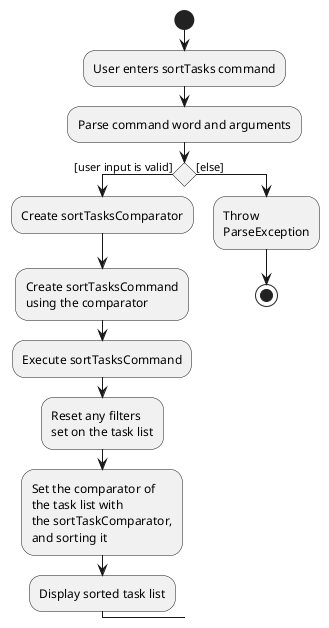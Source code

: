 @startuml
start
:User enters sortTasks command;
:Parse command word and arguments;

if () then ([user input is valid])
    :Create sortTasksComparator;
    :Create sortTasksCommand
    using the comparator;
    :Execute sortTasksCommand;
    :Reset any filters
    set on the task list;
    :Set the comparator of
    the task list with
    the sortTaskComparator,
    and sorting it;
    :Display sorted task list;
else ([else])
    :Throw \nParseException;

stop
@enduml
